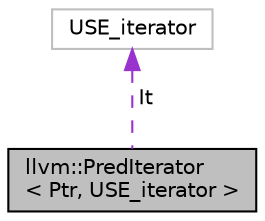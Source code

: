 digraph "llvm::PredIterator&lt; Ptr, USE_iterator &gt;"
{
 // LATEX_PDF_SIZE
  bgcolor="transparent";
  edge [fontname="Helvetica",fontsize="10",labelfontname="Helvetica",labelfontsize="10"];
  node [fontname="Helvetica",fontsize="10",shape=record];
  Node1 [label="llvm::PredIterator\l\< Ptr, USE_iterator \>",height=0.2,width=0.4,color="black", fillcolor="grey75", style="filled", fontcolor="black",tooltip=" "];
  Node2 -> Node1 [dir="back",color="darkorchid3",fontsize="10",style="dashed",label=" It" ,fontname="Helvetica"];
  Node2 [label="USE_iterator",height=0.2,width=0.4,color="grey75",tooltip=" "];
}
